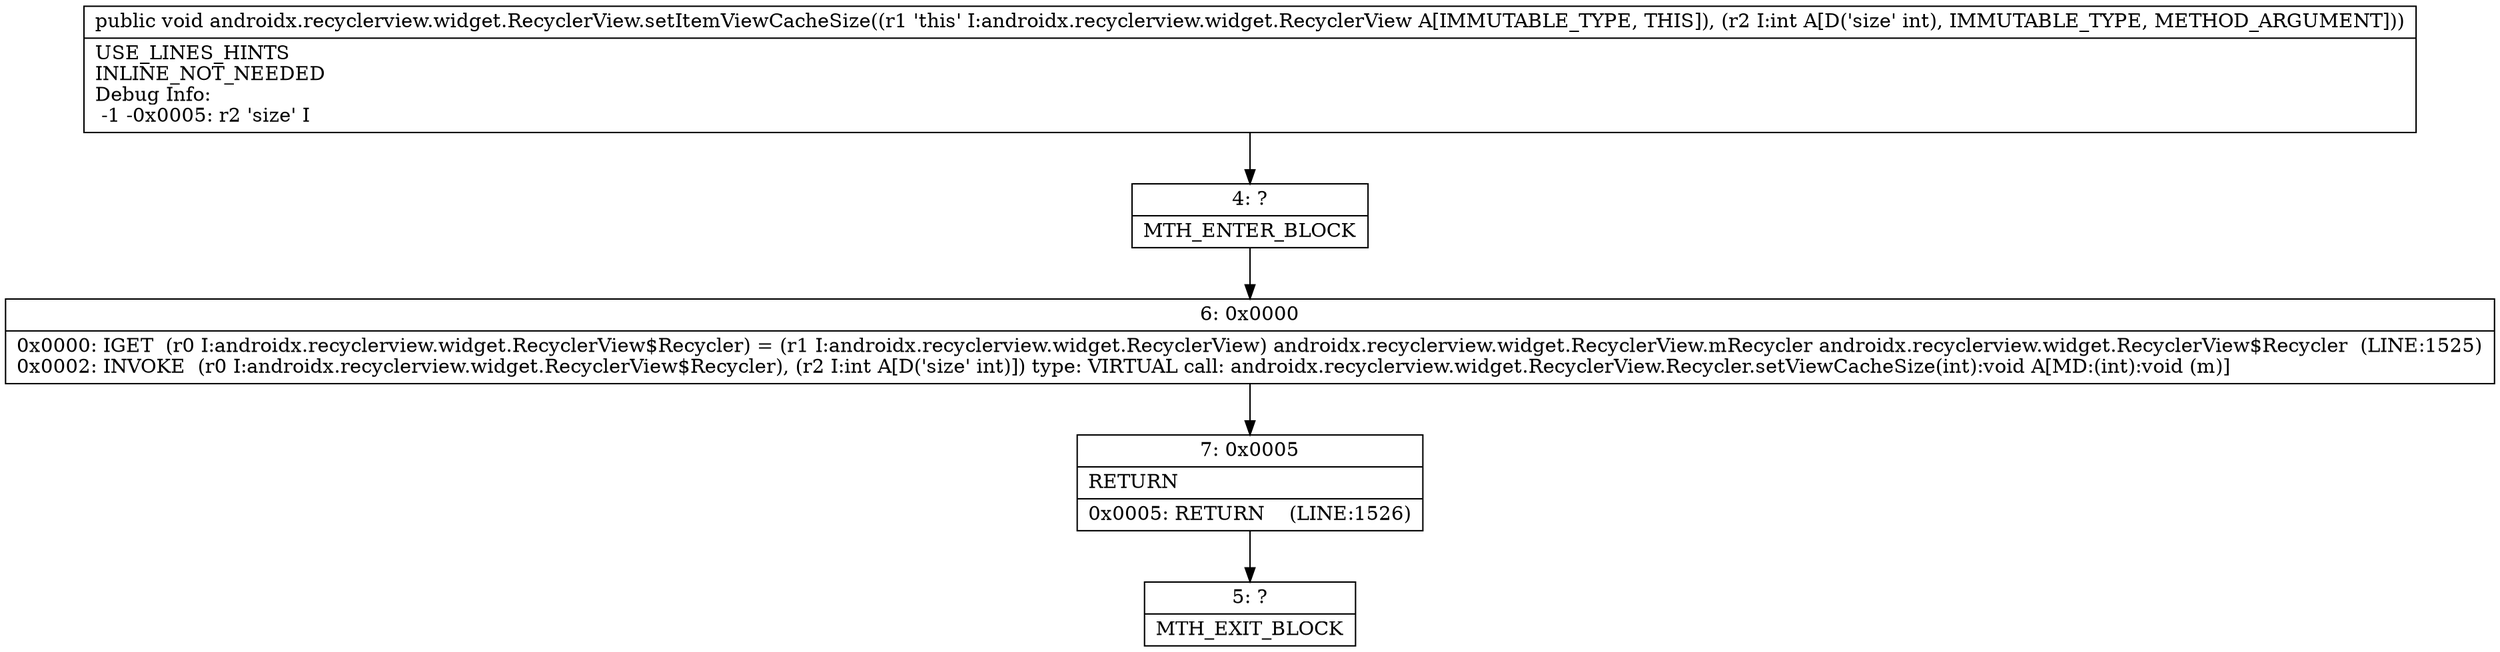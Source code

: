digraph "CFG forandroidx.recyclerview.widget.RecyclerView.setItemViewCacheSize(I)V" {
Node_4 [shape=record,label="{4\:\ ?|MTH_ENTER_BLOCK\l}"];
Node_6 [shape=record,label="{6\:\ 0x0000|0x0000: IGET  (r0 I:androidx.recyclerview.widget.RecyclerView$Recycler) = (r1 I:androidx.recyclerview.widget.RecyclerView) androidx.recyclerview.widget.RecyclerView.mRecycler androidx.recyclerview.widget.RecyclerView$Recycler  (LINE:1525)\l0x0002: INVOKE  (r0 I:androidx.recyclerview.widget.RecyclerView$Recycler), (r2 I:int A[D('size' int)]) type: VIRTUAL call: androidx.recyclerview.widget.RecyclerView.Recycler.setViewCacheSize(int):void A[MD:(int):void (m)]\l}"];
Node_7 [shape=record,label="{7\:\ 0x0005|RETURN\l|0x0005: RETURN    (LINE:1526)\l}"];
Node_5 [shape=record,label="{5\:\ ?|MTH_EXIT_BLOCK\l}"];
MethodNode[shape=record,label="{public void androidx.recyclerview.widget.RecyclerView.setItemViewCacheSize((r1 'this' I:androidx.recyclerview.widget.RecyclerView A[IMMUTABLE_TYPE, THIS]), (r2 I:int A[D('size' int), IMMUTABLE_TYPE, METHOD_ARGUMENT]))  | USE_LINES_HINTS\lINLINE_NOT_NEEDED\lDebug Info:\l  \-1 \-0x0005: r2 'size' I\l}"];
MethodNode -> Node_4;Node_4 -> Node_6;
Node_6 -> Node_7;
Node_7 -> Node_5;
}

